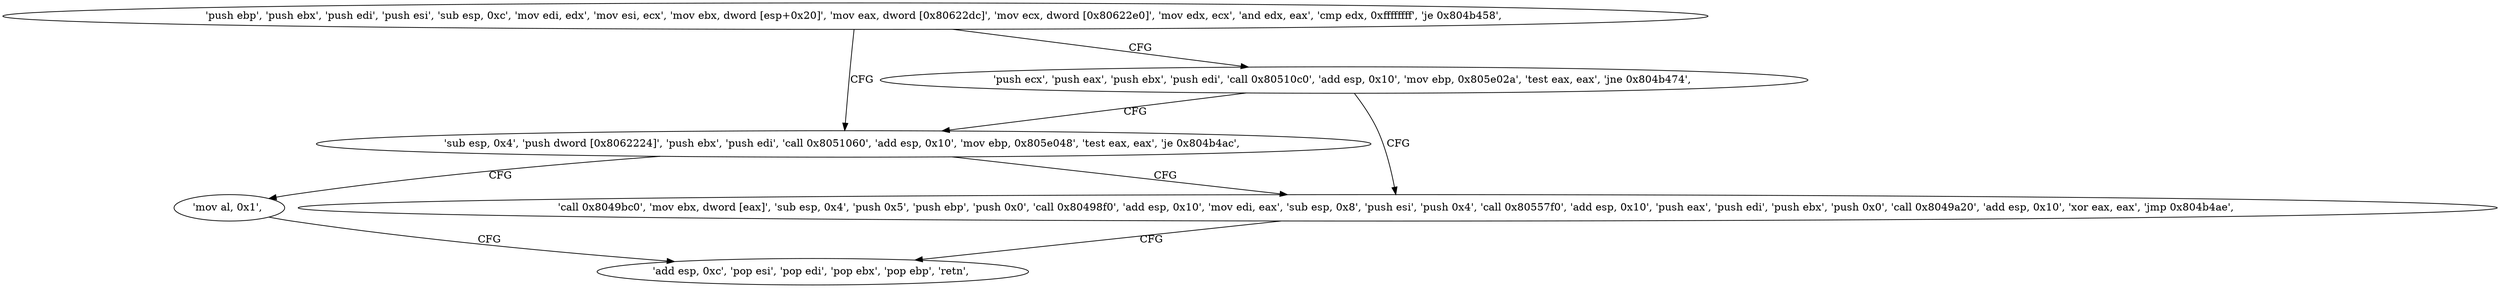 digraph "func" {
"134525984" [label = "'push ebp', 'push ebx', 'push edi', 'push esi', 'sub esp, 0xc', 'mov edi, edx', 'mov esi, ecx', 'mov ebx, dword [esp+0x20]', 'mov eax, dword [0x80622dc]', 'mov ecx, dword [0x80622e0]', 'mov edx, ecx', 'and edx, eax', 'cmp edx, 0xffffffff', 'je 0x804b458', " ]
"134526040" [label = "'sub esp, 0x4', 'push dword [0x8062224]', 'push ebx', 'push edi', 'call 0x8051060', 'add esp, 0x10', 'mov ebp, 0x805e048', 'test eax, eax', 'je 0x804b4ac', " ]
"134526019" [label = "'push ecx', 'push eax', 'push ebx', 'push edi', 'call 0x80510c0', 'add esp, 0x10', 'mov ebp, 0x805e02a', 'test eax, eax', 'jne 0x804b474', " ]
"134526124" [label = "'mov al, 0x1', " ]
"134526068" [label = "'call 0x8049bc0', 'mov ebx, dword [eax]', 'sub esp, 0x4', 'push 0x5', 'push ebp', 'push 0x0', 'call 0x80498f0', 'add esp, 0x10', 'mov edi, eax', 'sub esp, 0x8', 'push esi', 'push 0x4', 'call 0x80557f0', 'add esp, 0x10', 'push eax', 'push edi', 'push ebx', 'push 0x0', 'call 0x8049a20', 'add esp, 0x10', 'xor eax, eax', 'jmp 0x804b4ae', " ]
"134526126" [label = "'add esp, 0xc', 'pop esi', 'pop edi', 'pop ebx', 'pop ebp', 'retn', " ]
"134525984" -> "134526040" [ label = "CFG" ]
"134525984" -> "134526019" [ label = "CFG" ]
"134526040" -> "134526124" [ label = "CFG" ]
"134526040" -> "134526068" [ label = "CFG" ]
"134526019" -> "134526068" [ label = "CFG" ]
"134526019" -> "134526040" [ label = "CFG" ]
"134526124" -> "134526126" [ label = "CFG" ]
"134526068" -> "134526126" [ label = "CFG" ]
}
